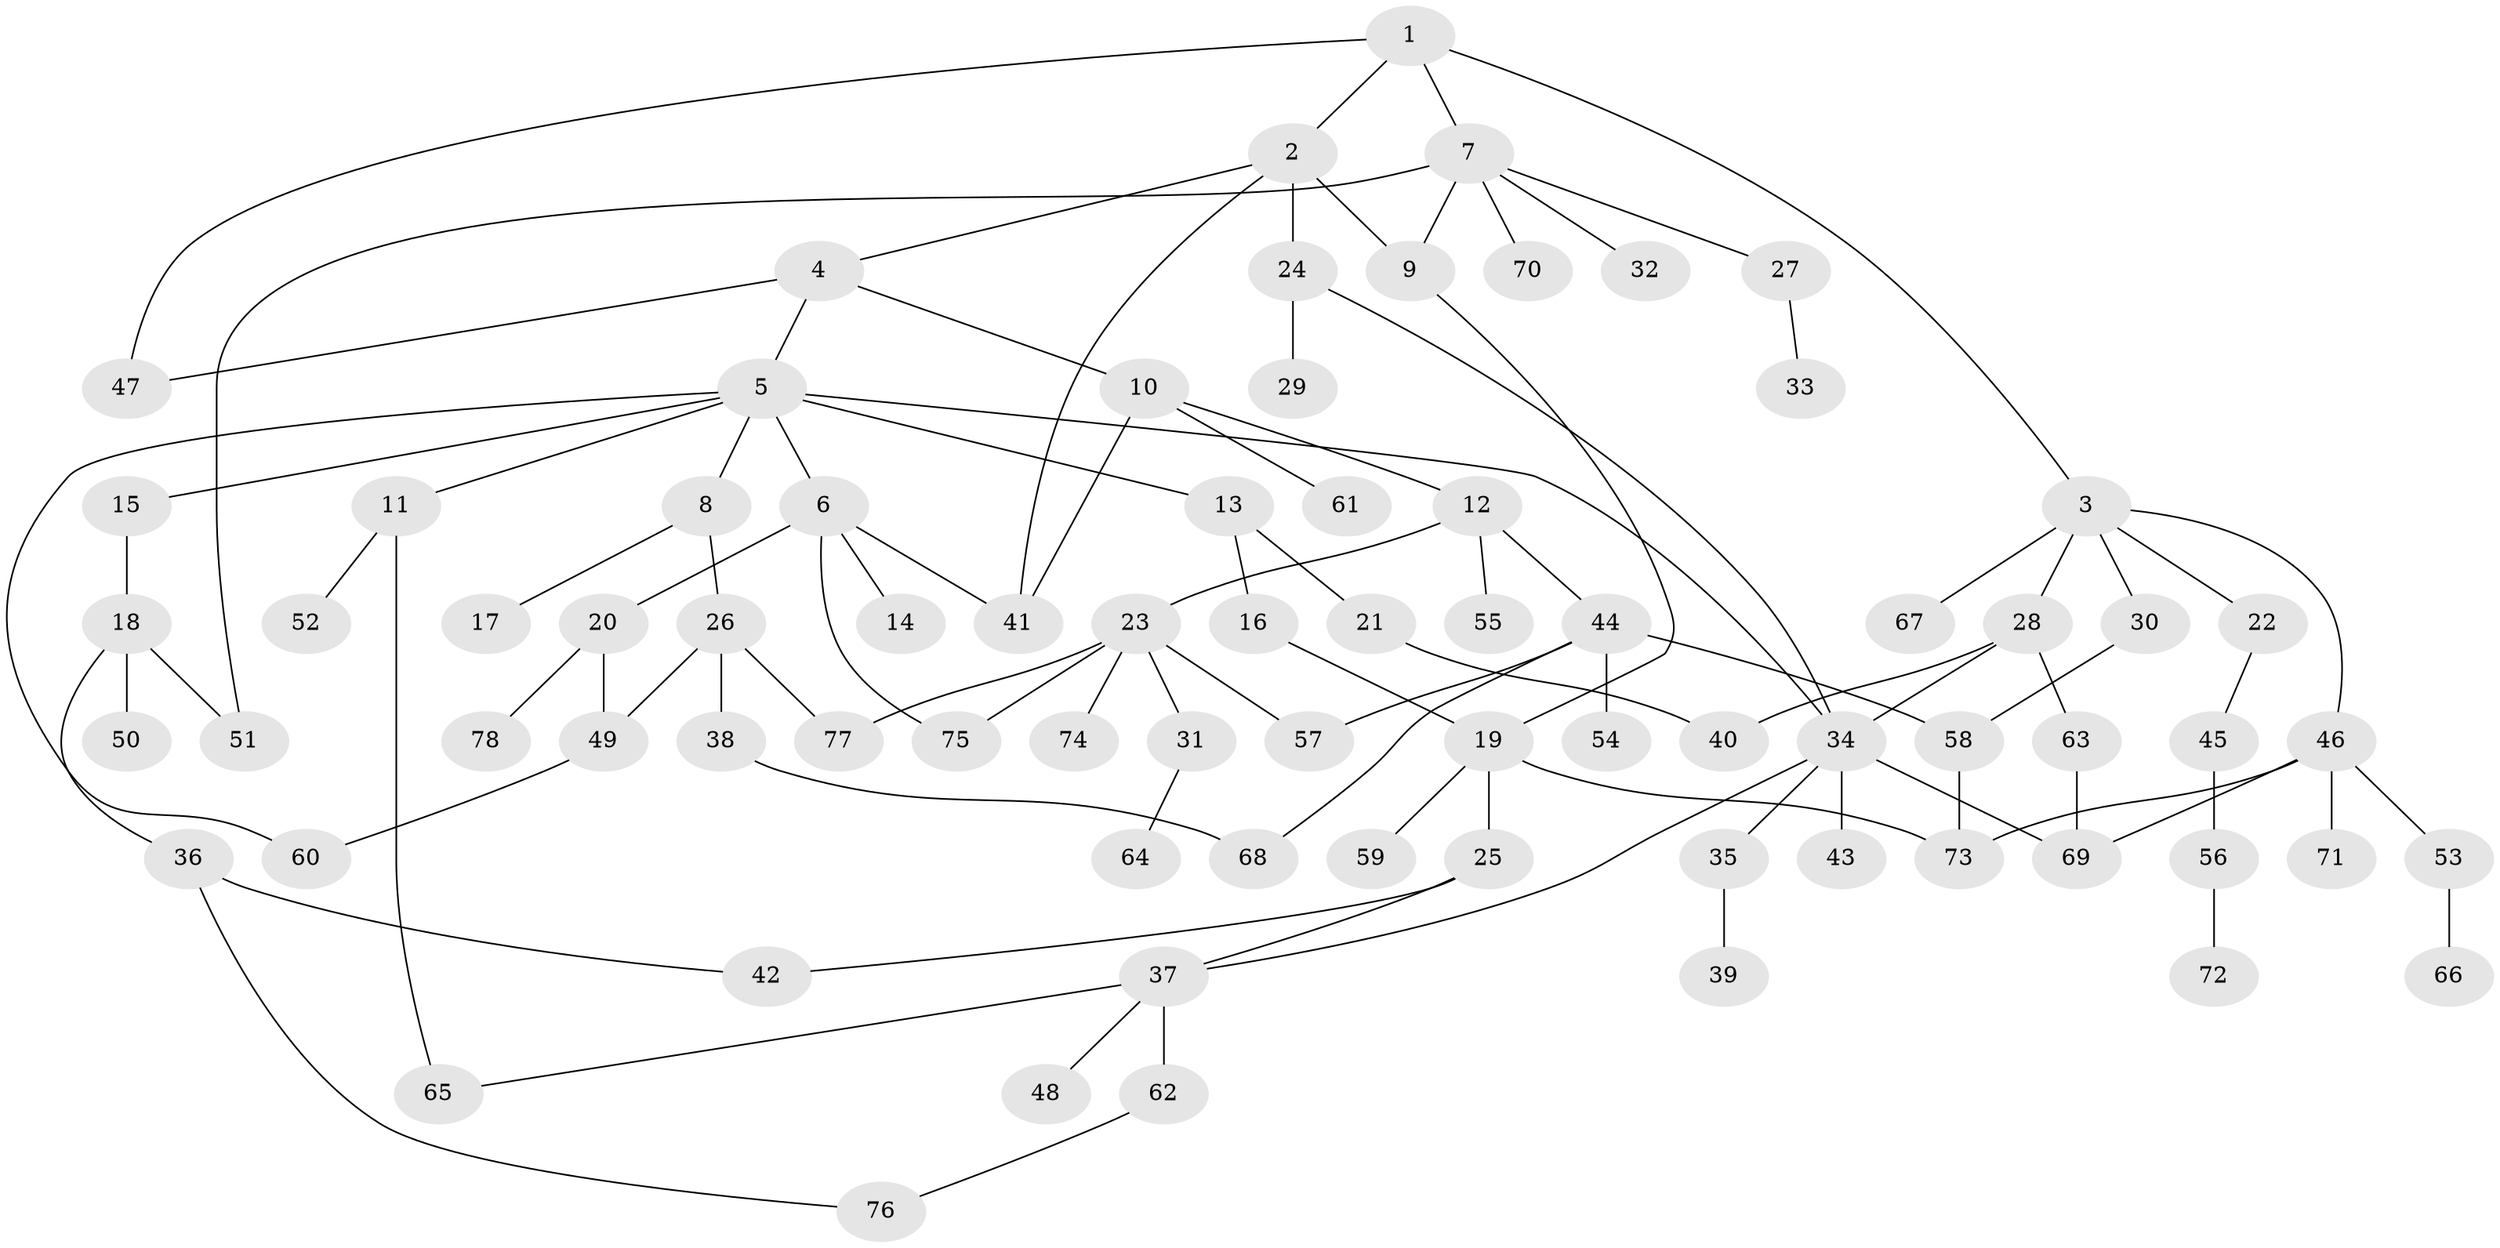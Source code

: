 // coarse degree distribution, {1: 0.4782608695652174, 7: 0.021739130434782608, 12: 0.021739130434782608, 2: 0.2608695652173913, 10: 0.021739130434782608, 9: 0.021739130434782608, 4: 0.06521739130434782, 3: 0.06521739130434782, 6: 0.021739130434782608, 5: 0.021739130434782608}
// Generated by graph-tools (version 1.1) at 2025/44/03/04/25 21:44:59]
// undirected, 78 vertices, 101 edges
graph export_dot {
graph [start="1"]
  node [color=gray90,style=filled];
  1;
  2;
  3;
  4;
  5;
  6;
  7;
  8;
  9;
  10;
  11;
  12;
  13;
  14;
  15;
  16;
  17;
  18;
  19;
  20;
  21;
  22;
  23;
  24;
  25;
  26;
  27;
  28;
  29;
  30;
  31;
  32;
  33;
  34;
  35;
  36;
  37;
  38;
  39;
  40;
  41;
  42;
  43;
  44;
  45;
  46;
  47;
  48;
  49;
  50;
  51;
  52;
  53;
  54;
  55;
  56;
  57;
  58;
  59;
  60;
  61;
  62;
  63;
  64;
  65;
  66;
  67;
  68;
  69;
  70;
  71;
  72;
  73;
  74;
  75;
  76;
  77;
  78;
  1 -- 2;
  1 -- 3;
  1 -- 7;
  1 -- 47;
  2 -- 4;
  2 -- 9;
  2 -- 24;
  2 -- 41;
  3 -- 22;
  3 -- 28;
  3 -- 30;
  3 -- 46;
  3 -- 67;
  4 -- 5;
  4 -- 10;
  4 -- 47;
  5 -- 6;
  5 -- 8;
  5 -- 11;
  5 -- 13;
  5 -- 15;
  5 -- 60;
  5 -- 34;
  6 -- 14;
  6 -- 20;
  6 -- 75;
  6 -- 41;
  7 -- 27;
  7 -- 32;
  7 -- 51;
  7 -- 70;
  7 -- 9;
  8 -- 17;
  8 -- 26;
  9 -- 19;
  10 -- 12;
  10 -- 41;
  10 -- 61;
  11 -- 52;
  11 -- 65;
  12 -- 23;
  12 -- 44;
  12 -- 55;
  13 -- 16;
  13 -- 21;
  15 -- 18;
  16 -- 19;
  18 -- 36;
  18 -- 50;
  18 -- 51;
  19 -- 25;
  19 -- 59;
  19 -- 73;
  20 -- 49;
  20 -- 78;
  21 -- 40;
  22 -- 45;
  23 -- 31;
  23 -- 57;
  23 -- 74;
  23 -- 75;
  23 -- 77;
  24 -- 29;
  24 -- 34;
  25 -- 37;
  25 -- 42;
  26 -- 38;
  26 -- 77;
  26 -- 49;
  27 -- 33;
  28 -- 34;
  28 -- 63;
  28 -- 40;
  30 -- 58;
  31 -- 64;
  34 -- 35;
  34 -- 43;
  34 -- 37;
  34 -- 69;
  35 -- 39;
  36 -- 76;
  36 -- 42;
  37 -- 48;
  37 -- 62;
  37 -- 65;
  38 -- 68;
  44 -- 54;
  44 -- 58;
  44 -- 68;
  44 -- 57;
  45 -- 56;
  46 -- 53;
  46 -- 69;
  46 -- 71;
  46 -- 73;
  49 -- 60;
  53 -- 66;
  56 -- 72;
  58 -- 73;
  62 -- 76;
  63 -- 69;
}
